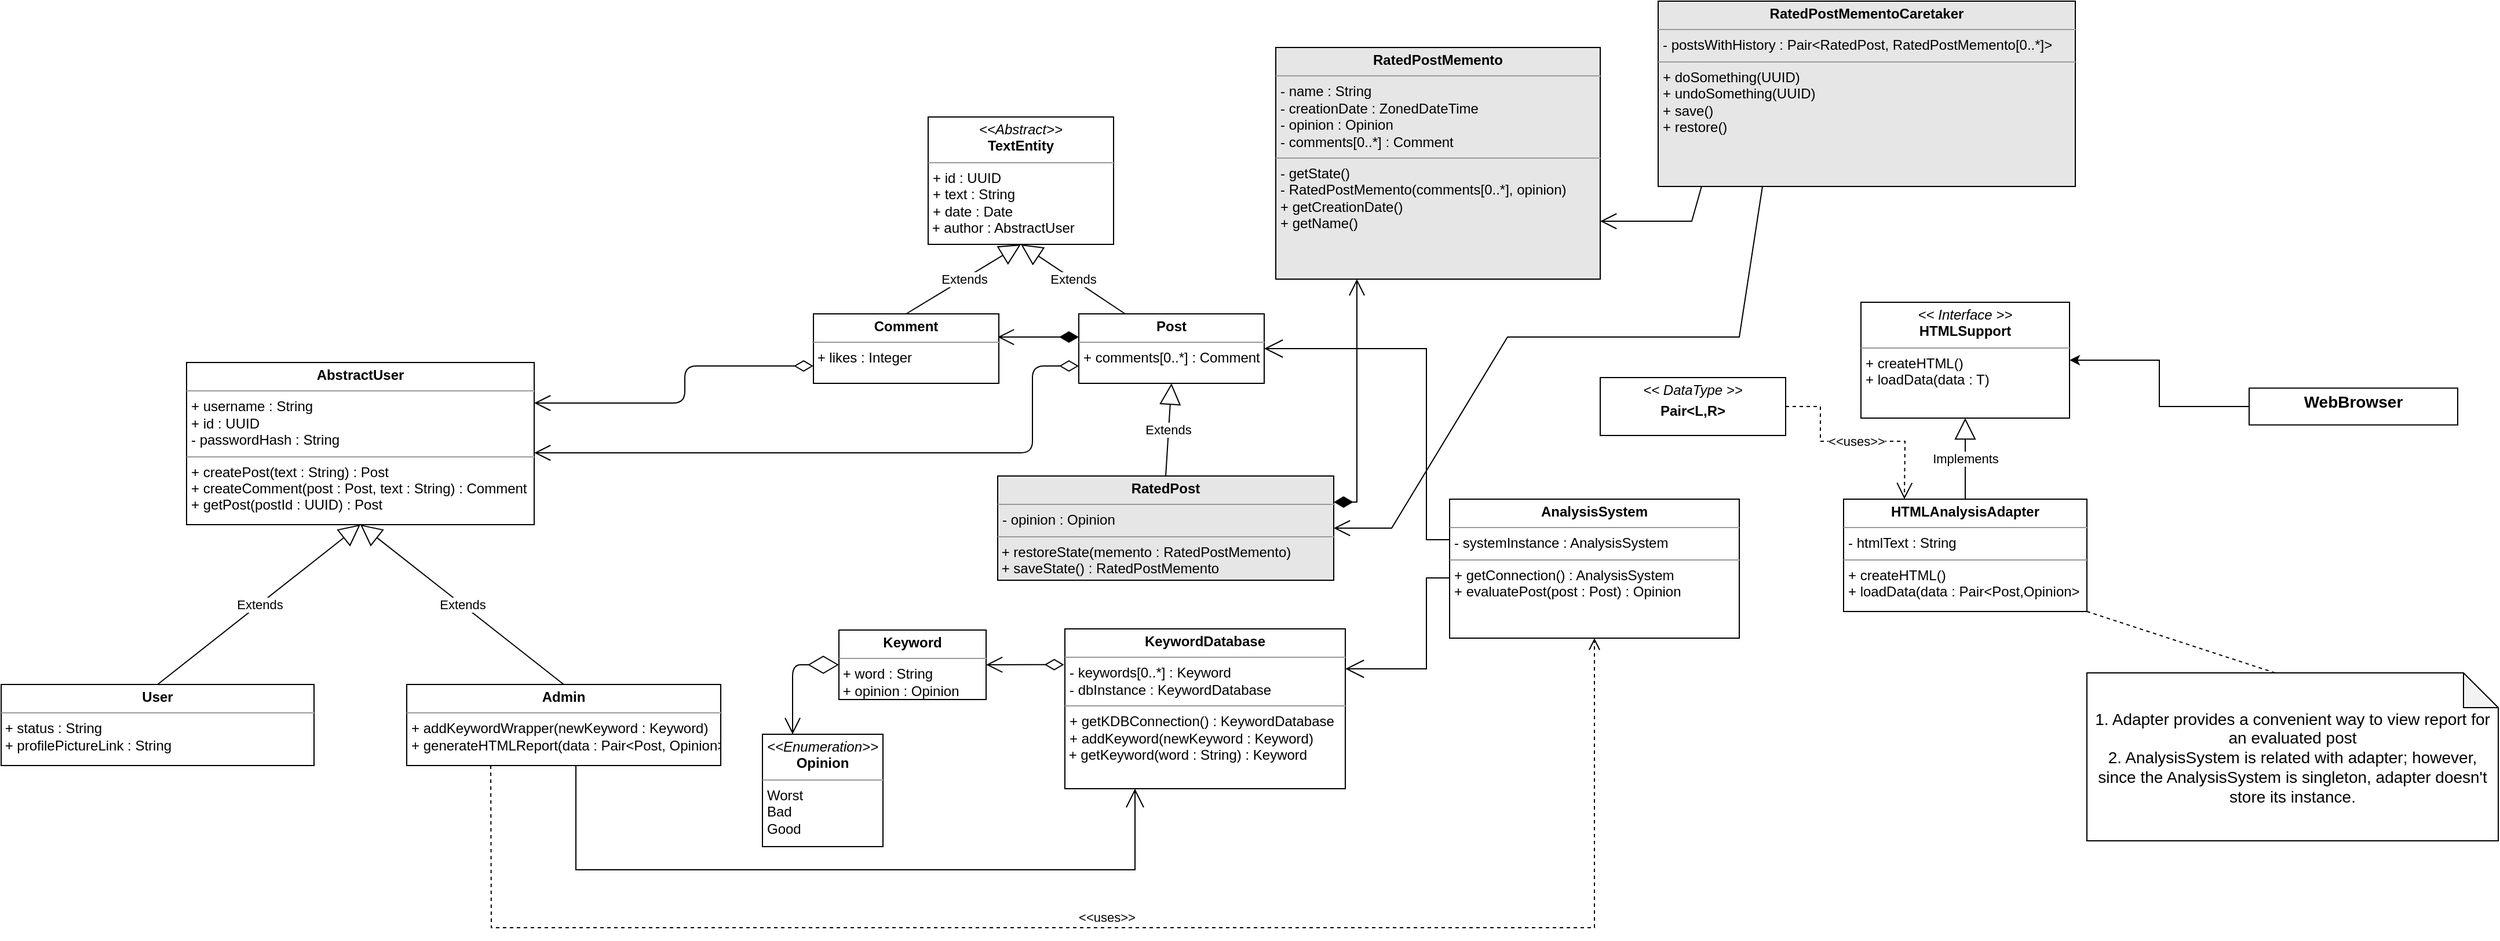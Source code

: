 <mxfile version="15.8.3" type="device"><diagram id="lrZuK3J6a_ZdkQXVieFF" name="Page-1"><mxGraphModel dx="2110" dy="989" grid="1" gridSize="10" guides="1" tooltips="1" connect="1" arrows="1" fold="1" page="0" pageScale="1" pageWidth="850" pageHeight="1100" math="0" shadow="0"><root><mxCell id="0"/><mxCell id="1" parent="0"/><mxCell id="2" value="&lt;p style=&quot;margin: 0px ; margin-top: 4px ; text-align: center&quot;&gt;&lt;b&gt;Comment&lt;/b&gt;&lt;/p&gt;&lt;hr size=&quot;1&quot;&gt;&amp;nbsp;+ likes : Integer" style="verticalAlign=top;align=left;overflow=fill;fontSize=12;fontFamily=Helvetica;html=1;hachureGap=4;pointerEvents=0;" parent="1" vertex="1"><mxGeometry x="271" y="70" width="160" height="60" as="geometry"/></mxCell><mxCell id="3" value="&lt;p style=&quot;margin: 0px ; margin-top: 4px ; text-align: center&quot;&gt;&lt;b&gt;Post&lt;/b&gt;&lt;/p&gt;&lt;hr size=&quot;1&quot;&gt;&lt;p style=&quot;margin: 0px ; margin-left: 4px&quot;&gt;+ comments[0..*] : Comment&lt;br&gt;&lt;/p&gt;" style="verticalAlign=top;align=left;overflow=fill;fontSize=12;fontFamily=Helvetica;html=1;hachureGap=4;pointerEvents=0;" parent="1" vertex="1"><mxGeometry x="500" y="70" width="160" height="60" as="geometry"/></mxCell><mxCell id="4" value="&lt;p style=&quot;margin: 0px ; margin-top: 4px ; text-align: center&quot;&gt;&lt;b&gt;User&lt;/b&gt;&lt;/p&gt;&lt;hr size=&quot;1&quot;&gt;&lt;div&gt;&amp;nbsp;+ status : String&lt;/div&gt;&lt;div&gt;&amp;nbsp;+ profilePictureLink : String&lt;br&gt;&lt;/div&gt;&lt;p style=&quot;margin: 0px ; margin-left: 4px&quot;&gt;&lt;br&gt;&lt;/p&gt;" style="verticalAlign=top;align=left;overflow=fill;fontSize=12;fontFamily=Helvetica;html=1;hachureGap=4;pointerEvents=0;" parent="1" vertex="1"><mxGeometry x="-430" y="390" width="270" height="70" as="geometry"/></mxCell><mxCell id="5" value="&lt;p style=&quot;margin: 0px ; margin-top: 4px ; text-align: center&quot;&gt;&lt;b&gt;KeywordDatabase&lt;/b&gt;&lt;br&gt;&lt;/p&gt;&lt;hr size=&quot;1&quot;&gt;&lt;p style=&quot;margin: 0px ; margin-left: 4px&quot;&gt;- keywords[0..*] : Keyword&lt;br&gt;&lt;/p&gt;&lt;p style=&quot;margin: 0px ; margin-left: 4px&quot;&gt;- dbInstance : KeywordDatabase&lt;br&gt;&lt;/p&gt;&lt;hr size=&quot;1&quot;&gt;&lt;p style=&quot;margin: 0px ; margin-left: 4px&quot;&gt;+ getKDBConnection() : KeywordDatabase&lt;br&gt;&lt;/p&gt;&lt;p style=&quot;margin: 0px ; margin-left: 4px&quot;&gt;+ addKeyword(newKeyword : Keyword)&lt;/p&gt;&lt;div&gt;&amp;nbsp;+ getKeyword(word : String) : Keyword&lt;br&gt;&lt;/div&gt;" style="verticalAlign=top;align=left;overflow=fill;fontSize=12;fontFamily=Helvetica;html=1;hachureGap=4;pointerEvents=0;" parent="1" vertex="1"><mxGeometry x="488" y="342" width="242" height="138" as="geometry"/></mxCell><mxCell id="6" value="&lt;p style=&quot;margin: 0px ; margin-top: 4px ; text-align: center&quot;&gt;&lt;b&gt;Keyword&lt;/b&gt;&lt;br&gt;&lt;/p&gt;&lt;hr size=&quot;1&quot;&gt;&lt;div&gt;&amp;nbsp;+ word : String&lt;br&gt;&lt;/div&gt;&lt;div&gt;&amp;nbsp;+ opinion : Opinion&lt;/div&gt;&lt;div&gt;&lt;br&gt;&lt;/div&gt;&lt;hr size=&quot;1&quot;&gt;" style="verticalAlign=top;align=left;overflow=fill;fontSize=12;fontFamily=Helvetica;html=1;hachureGap=4;pointerEvents=0;" parent="1" vertex="1"><mxGeometry x="293" y="343" width="127" height="60" as="geometry"/></mxCell><mxCell id="7" value="&lt;p style=&quot;margin: 0px ; margin-top: 4px ; text-align: center&quot;&gt;&lt;i&gt;&amp;lt;&amp;lt;Enumeration&amp;gt;&amp;gt;&lt;/i&gt;&lt;br&gt;&lt;b&gt;Opinion&lt;/b&gt;&lt;/p&gt;&lt;hr size=&quot;1&quot;&gt;&lt;p style=&quot;margin: 0px ; margin-left: 4px&quot;&gt;Worst&lt;br&gt;&lt;/p&gt;&lt;p style=&quot;margin: 0px ; margin-left: 4px&quot;&gt;Bad&lt;br&gt;Good&lt;/p&gt;" style="verticalAlign=top;align=left;overflow=fill;fontSize=12;fontFamily=Helvetica;html=1;hachureGap=4;pointerEvents=0;" parent="1" vertex="1"><mxGeometry x="227" y="433" width="104" height="97" as="geometry"/></mxCell><mxCell id="8" value="" style="endArrow=diamondThin;endFill=0;endSize=24;html=1;sourcePerimeterSpacing=8;targetPerimeterSpacing=8;exitX=0.25;exitY=0;exitDx=0;exitDy=0;entryX=0;entryY=0.5;entryDx=0;entryDy=0;" parent="1" source="7" target="6" edge="1"><mxGeometry width="160" relative="1" as="geometry"><mxPoint x="127" y="413" as="sourcePoint"/><mxPoint x="293" y="393" as="targetPoint"/><Array as="points"><mxPoint x="253" y="373"/></Array></mxGeometry></mxCell><mxCell id="9" style="edgeStyle=orthogonalEdgeStyle;rounded=0;orthogonalLoop=1;jettySize=auto;html=1;exitX=0;exitY=0.25;exitDx=0;exitDy=0;endArrow=open;startSize=14;endSize=14;sourcePerimeterSpacing=8;targetPerimeterSpacing=8;entryX=1;entryY=0.5;entryDx=0;entryDy=0;" parent="1" source="11" target="3" edge="1"><mxGeometry relative="1" as="geometry"><Array as="points"><mxPoint x="820" y="265"/><mxPoint x="800" y="265"/><mxPoint x="800" y="100"/></Array><mxPoint x="670" y="230" as="targetPoint"/></mxGeometry></mxCell><mxCell id="11" value="&lt;p style=&quot;margin: 0px ; margin-top: 4px ; text-align: center&quot;&gt;&lt;b&gt;AnalysisSystem&lt;/b&gt;&lt;/p&gt;&lt;hr size=&quot;1&quot;&gt;&lt;p style=&quot;margin: 0px ; margin-left: 4px&quot;&gt;- systemInstance : AnalysisSystem&lt;br&gt;&lt;/p&gt;&lt;hr size=&quot;1&quot;&gt;&lt;p style=&quot;margin: 0px ; margin-left: 4px&quot;&gt;+ getConnection() : AnalysisSystem&lt;br&gt;&lt;/p&gt;&lt;p style=&quot;margin: 0px ; margin-left: 4px&quot;&gt;+ evaluatePost(post : Post) : Opinion&lt;/p&gt;" style="verticalAlign=top;align=left;overflow=fill;fontSize=12;fontFamily=Helvetica;html=1;hachureGap=4;pointerEvents=0;" parent="1" vertex="1"><mxGeometry x="820" y="230" width="250" height="120" as="geometry"/></mxCell><mxCell id="12" value="" style="endArrow=open;endFill=1;endSize=12;html=1;sourcePerimeterSpacing=8;targetPerimeterSpacing=8;" parent="1" edge="1"><mxGeometry width="160" relative="1" as="geometry"><mxPoint x="253" y="423" as="sourcePoint"/><mxPoint x="253" y="433" as="targetPoint"/></mxGeometry></mxCell><mxCell id="13" style="edgeStyle=orthogonalEdgeStyle;rounded=0;orthogonalLoop=1;jettySize=auto;html=1;exitX=0;exitY=0.75;exitDx=0;exitDy=0;endArrow=open;startSize=14;endSize=14;sourcePerimeterSpacing=8;targetPerimeterSpacing=8;entryX=1;entryY=0.25;entryDx=0;entryDy=0;" parent="1" source="11" target="5" edge="1"><mxGeometry relative="1" as="geometry"><mxPoint x="710" y="400" as="targetPoint"/><mxPoint x="480" y="77.5" as="sourcePoint"/><Array as="points"><mxPoint x="800" y="298"/><mxPoint x="800" y="377"/></Array></mxGeometry></mxCell><mxCell id="14" value="&lt;p style=&quot;margin: 0px ; margin-top: 4px ; text-align: center&quot;&gt;&lt;i&gt;&amp;lt;&amp;lt;Abstract&amp;gt;&amp;gt;&lt;/i&gt;&lt;b&gt;&lt;br&gt;TextEntity&lt;/b&gt;&lt;br&gt;&lt;/p&gt;&lt;hr size=&quot;1&quot;&gt;&lt;p style=&quot;margin: 0px ; margin-left: 4px&quot;&gt;+ id : UUID&lt;/p&gt;&lt;p style=&quot;margin: 0px ; margin-left: 4px&quot;&gt;+ text : String&lt;br&gt;+ date : Date&lt;/p&gt;&amp;nbsp;+ author : AbstractUser" style="verticalAlign=top;align=left;overflow=fill;fontSize=12;fontFamily=Helvetica;html=1;hachureGap=4;pointerEvents=0;" parent="1" vertex="1"><mxGeometry x="370" y="-100" width="160" height="110" as="geometry"/></mxCell><mxCell id="15" value="" style="endArrow=open;html=1;endSize=12;startArrow=diamondThin;startSize=14;startFill=0;edgeStyle=orthogonalEdgeStyle;align=left;verticalAlign=bottom;sourcePerimeterSpacing=8;targetPerimeterSpacing=8;entryX=1;entryY=0.25;entryDx=0;entryDy=0;exitX=0;exitY=0.75;exitDx=0;exitDy=0;" parent="1" source="2" target="18" edge="1"><mxGeometry x="-1" y="3" relative="1" as="geometry"><mxPoint x="230" y="80" as="sourcePoint"/><mxPoint x="210" y="180" as="targetPoint"/><Array as="points"><mxPoint x="160" y="115"/><mxPoint x="160" y="147"/></Array></mxGeometry></mxCell><mxCell id="16" value="Extends" style="endArrow=block;endSize=16;endFill=0;html=1;sourcePerimeterSpacing=8;targetPerimeterSpacing=8;exitX=0.5;exitY=0;exitDx=0;exitDy=0;entryX=0.5;entryY=1;entryDx=0;entryDy=0;" parent="1" source="2" target="14" edge="1"><mxGeometry width="160" relative="1" as="geometry"><mxPoint x="530" y="270" as="sourcePoint"/><mxPoint x="380" y="120" as="targetPoint"/></mxGeometry></mxCell><mxCell id="17" value="Extends" style="endArrow=block;endSize=16;endFill=0;html=1;sourcePerimeterSpacing=8;targetPerimeterSpacing=8;exitX=0.25;exitY=0;exitDx=0;exitDy=0;entryX=0.5;entryY=1;entryDx=0;entryDy=0;" parent="1" source="3" target="14" edge="1"><mxGeometry width="160" relative="1" as="geometry"><mxPoint x="500" y="110" as="sourcePoint"/><mxPoint x="660" y="110" as="targetPoint"/></mxGeometry></mxCell><mxCell id="18" value="&lt;p style=&quot;margin: 0px ; margin-top: 4px ; text-align: center&quot;&gt;&lt;b&gt;AbstractUser&lt;/b&gt;&lt;/p&gt;&lt;hr size=&quot;1&quot;&gt;&lt;p style=&quot;margin: 0px ; margin-left: 4px&quot;&gt;+ username : String&lt;/p&gt;&lt;p style=&quot;margin: 0px ; margin-left: 4px&quot;&gt;+ id : UUID&lt;br&gt;&lt;/p&gt;&lt;p style=&quot;margin: 0px ; margin-left: 4px&quot;&gt;- passwordHash : String&lt;/p&gt;&lt;hr size=&quot;1&quot;&gt;&lt;p style=&quot;margin: 0px ; margin-left: 4px&quot;&gt;+ createPost(text : String) : Post&lt;/p&gt;&lt;p style=&quot;margin: 0px ; margin-left: 4px&quot;&gt;+ createComment(post : Post, text : String) : Comment&lt;br&gt;&lt;/p&gt;&lt;p style=&quot;margin: 0px ; margin-left: 4px&quot;&gt;+ getPost(postId : UUID) : Post&lt;br&gt;&lt;/p&gt;&lt;p style=&quot;margin: 0px ; margin-left: 4px&quot;&gt;&lt;br&gt;&lt;/p&gt;" style="verticalAlign=top;align=left;overflow=fill;fontSize=12;fontFamily=Helvetica;html=1;hachureGap=4;pointerEvents=0;" parent="1" vertex="1"><mxGeometry x="-270" y="112" width="300" height="140" as="geometry"/></mxCell><mxCell id="19" style="edgeStyle=orthogonalEdgeStyle;rounded=0;orthogonalLoop=1;jettySize=auto;html=1;exitX=0.5;exitY=1;exitDx=0;exitDy=0;entryX=0.25;entryY=1;entryDx=0;entryDy=0;endArrow=open;startSize=14;endSize=14;sourcePerimeterSpacing=8;targetPerimeterSpacing=8;strokeColor=#000000;" parent="1" source="24" target="5" edge="1"><mxGeometry relative="1" as="geometry"><Array as="points"><mxPoint x="66" y="550"/><mxPoint x="549" y="550"/></Array><mxPoint x="110" y="490" as="sourcePoint"/></mxGeometry></mxCell><mxCell id="20" value="Extends" style="endArrow=block;endSize=16;endFill=0;html=1;sourcePerimeterSpacing=8;targetPerimeterSpacing=8;strokeColor=#000000;entryX=0.5;entryY=1;entryDx=0;entryDy=0;exitX=0.5;exitY=0;exitDx=0;exitDy=0;" parent="1" source="4" target="18" edge="1"><mxGeometry width="160" relative="1" as="geometry"><mxPoint x="-285" y="300" as="sourcePoint"/><mxPoint x="-125" y="300" as="targetPoint"/></mxGeometry></mxCell><mxCell id="21" value="Extends" style="endArrow=block;endSize=16;endFill=0;html=1;sourcePerimeterSpacing=8;targetPerimeterSpacing=8;strokeColor=#000000;entryX=0.5;entryY=1;entryDx=0;entryDy=0;exitX=0.5;exitY=0;exitDx=0;exitDy=0;" parent="1" source="24" target="18" edge="1"><mxGeometry width="160" relative="1" as="geometry"><mxPoint x="50" y="390" as="sourcePoint"/><mxPoint x="-80" y="280" as="targetPoint"/></mxGeometry></mxCell><mxCell id="22" value="" style="endArrow=open;html=1;endSize=12;startArrow=diamondThin;startSize=14;startFill=0;edgeStyle=orthogonalEdgeStyle;align=left;verticalAlign=bottom;sourcePerimeterSpacing=8;targetPerimeterSpacing=8;strokeColor=#000000;exitX=0;exitY=0.75;exitDx=0;exitDy=0;" parent="1" source="3" edge="1"><mxGeometry x="-1" y="3" relative="1" as="geometry"><mxPoint x="420" y="320" as="sourcePoint"/><mxPoint x="30" y="190" as="targetPoint"/><Array as="points"><mxPoint x="460" y="115"/><mxPoint x="460" y="190"/></Array></mxGeometry></mxCell><mxCell id="23" style="edgeStyle=orthogonalEdgeStyle;rounded=0;orthogonalLoop=1;jettySize=auto;html=1;exitX=0.5;exitY=1;exitDx=0;exitDy=0;" parent="1" source="4" target="4" edge="1"><mxGeometry relative="1" as="geometry"/></mxCell><mxCell id="24" value="&lt;p style=&quot;margin: 0px ; margin-top: 4px ; text-align: center&quot;&gt;&lt;b&gt;Admin&lt;/b&gt;&lt;/p&gt;&lt;hr size=&quot;1&quot;&gt;&lt;p style=&quot;margin: 0px ; margin-left: 4px&quot;&gt;+ addKeywordWrapper(newKeyword : Keyword)&lt;br&gt;+ generateHTMLReport(data : Pair&amp;lt;Post, Opinion&amp;gt;)&lt;/p&gt;" style="verticalAlign=top;align=left;overflow=fill;fontSize=12;fontFamily=Helvetica;html=1;" parent="1" vertex="1"><mxGeometry x="-80" y="390" width="271" height="70" as="geometry"/></mxCell><mxCell id="25" value="" style="endArrow=open;html=1;endSize=12;startArrow=diamondThin;startSize=14;startFill=0;edgeStyle=orthogonalEdgeStyle;align=left;verticalAlign=bottom;entryX=1;entryY=0.5;entryDx=0;entryDy=0;exitX=-0.003;exitY=0.224;exitDx=0;exitDy=0;exitPerimeter=0;" parent="1" source="5" target="6" edge="1"><mxGeometry x="-1" y="3" relative="1" as="geometry"><mxPoint x="480" y="373" as="sourcePoint"/><mxPoint x="418" y="380" as="targetPoint"/><Array as="points"><mxPoint x="470" y="373"/></Array></mxGeometry></mxCell><mxCell id="26" value="" style="endArrow=open;html=1;endSize=12;startArrow=diamondThin;startSize=14;startFill=1;edgeStyle=orthogonalEdgeStyle;align=left;verticalAlign=bottom;" parent="1" edge="1"><mxGeometry x="-1" y="3" relative="1" as="geometry"><mxPoint x="500" y="90.05" as="sourcePoint"/><mxPoint x="430" y="90" as="targetPoint"/><Array as="points"><mxPoint x="430" y="90.25"/></Array></mxGeometry></mxCell><mxCell id="27" value="&lt;p style=&quot;margin: 0px ; margin-top: 4px ; text-align: center&quot;&gt;&lt;i&gt;&amp;lt;&amp;lt; Interface &amp;gt;&amp;gt;&lt;/i&gt;&lt;b&gt;&lt;br&gt;HTMLSupport&lt;/b&gt;&lt;/p&gt;&lt;hr size=&quot;1&quot;&gt;&lt;p style=&quot;margin: 0px ; margin-left: 4px&quot;&gt;+ createHTML()&lt;br&gt;+ loadData(data : T)&lt;br&gt;&lt;br&gt;&lt;/p&gt;" style="verticalAlign=top;align=left;overflow=fill;fontSize=12;fontFamily=Helvetica;html=1;fillColor=#FFFFFF;" parent="1" vertex="1"><mxGeometry x="1175" y="60" width="180" height="100" as="geometry"/></mxCell><mxCell id="28" value="&lt;p style=&quot;margin: 0px ; margin-top: 4px ; text-align: center&quot;&gt;&lt;b&gt;HTMLAnalysisAdapter&lt;/b&gt;&lt;br&gt;&lt;/p&gt;&lt;hr size=&quot;1&quot;&gt;&lt;p style=&quot;margin: 0px ; margin-left: 4px&quot;&gt;- htmlText : String&lt;br&gt;&lt;/p&gt;&lt;hr size=&quot;1&quot;&gt;&lt;p style=&quot;margin: 0px ; margin-left: 4px&quot;&gt;+ createHTML()&lt;br&gt;+ loadData(data : Pair&amp;lt;Post,Opinion&amp;gt;&lt;br&gt;&lt;/p&gt;" style="verticalAlign=top;align=left;overflow=fill;fontSize=12;fontFamily=Helvetica;html=1;fillColor=#FFFFFF;" parent="1" vertex="1"><mxGeometry x="1160" y="230" width="210" height="97" as="geometry"/></mxCell><mxCell id="29" style="edgeStyle=orthogonalEdgeStyle;rounded=0;orthogonalLoop=1;jettySize=auto;html=1;exitX=0;exitY=0.5;exitDx=0;exitDy=0;entryX=1;entryY=0.5;entryDx=0;entryDy=0;fillColor=#FFFFFF;" parent="1" source="30" target="27" edge="1"><mxGeometry relative="1" as="geometry"/></mxCell><mxCell id="30" value="&lt;p style=&quot;margin: 0px ; margin-top: 4px ; text-align: center&quot;&gt;&lt;font style=&quot;font-size: 14px&quot;&gt;&lt;b&gt;WebBrowser&lt;/b&gt;&lt;/font&gt;&lt;/p&gt;" style="verticalAlign=top;align=left;overflow=fill;fontSize=12;fontFamily=Helvetica;html=1;fillColor=#FFFFFF;" parent="1" vertex="1"><mxGeometry x="1510" y="134.13" width="180" height="31.75" as="geometry"/></mxCell><mxCell id="31" value="Implements" style="endArrow=block;endSize=16;endFill=0;html=1;rounded=0;entryX=0.5;entryY=1;entryDx=0;entryDy=0;exitX=0.5;exitY=0;exitDx=0;exitDy=0;fillColor=#FFFFFF;" parent="1" source="28" target="27" edge="1"><mxGeometry width="160" relative="1" as="geometry"><mxPoint x="1390" y="260" as="sourcePoint"/><mxPoint x="1550" y="260" as="targetPoint"/></mxGeometry></mxCell><mxCell id="32" value="" style="endArrow=none;dashed=1;html=1;rounded=0;fontSize=14;entryX=1;entryY=1;entryDx=0;entryDy=0;exitX=0;exitY=0;exitDx=162.5;exitDy=0;exitPerimeter=0;fillColor=#FFFFFF;" parent="1" source="33" target="28" edge="1"><mxGeometry width="50" height="50" relative="1" as="geometry"><mxPoint x="1455" y="370" as="sourcePoint"/><mxPoint x="1190" y="250" as="targetPoint"/></mxGeometry></mxCell><mxCell id="33" value="&lt;font style=&quot;font-size: 14px&quot;&gt;1. Adapter provides a convenient way to view report for an evaluated post&lt;br&gt;2. AnalysisSystem is related with adapter; however, since the AnalysisSystem is singleton, adapter doesn't store its instance.&lt;/font&gt;" style="shape=note;whiteSpace=wrap;html=1;backgroundOutline=1;darkOpacity=0.05;fontSize=14;fillColor=#FFFFFF;" parent="1" vertex="1"><mxGeometry x="1370" y="380" width="355" height="145" as="geometry"/></mxCell><mxCell id="PJdB78cTSK0Ts2hWzfbG-34" value="&lt;p style=&quot;margin: 0px ; margin-top: 4px ; text-align: center&quot;&gt;&lt;i&gt;&amp;lt;&amp;lt; DataType &amp;gt;&amp;gt;&lt;br&gt;&lt;/i&gt;&lt;/p&gt;&lt;p style=&quot;margin: 0px ; margin-top: 4px ; text-align: center&quot;&gt;&lt;b&gt;Pair&amp;lt;L,R&amp;gt;&lt;/b&gt;&lt;/p&gt;&lt;p style=&quot;margin: 0px ; margin-top: 4px ; text-align: center&quot;&gt;&lt;b&gt;&lt;/b&gt;&lt;br&gt;&lt;/p&gt;&lt;hr size=&quot;1&quot;&gt;" style="verticalAlign=top;align=left;overflow=fill;fontSize=12;fontFamily=Helvetica;html=1;fillColor=#FFFFFF;" parent="1" vertex="1"><mxGeometry x="950" y="125.01" width="160" height="50" as="geometry"/></mxCell><mxCell id="APeh5NJPsBdgHiR85P-g-33" value="&lt;p style=&quot;margin: 0px ; margin-top: 4px ; text-align: center&quot;&gt;&lt;b&gt;RatedPostMemento&lt;/b&gt;&lt;br&gt;&lt;/p&gt;&lt;hr size=&quot;1&quot;&gt;&lt;p style=&quot;margin: 0px ; margin-left: 4px&quot;&gt;- name : String&lt;/p&gt;&lt;p style=&quot;margin: 0px ; margin-left: 4px&quot;&gt;- creationDate : ZonedDateTime&lt;br&gt;&lt;/p&gt;&lt;p style=&quot;margin: 0px ; margin-left: 4px&quot;&gt;- opinion : Opinion&lt;/p&gt;&lt;p style=&quot;margin: 0px ; margin-left: 4px&quot;&gt;- comments[0..*] : Comment&lt;br&gt;&lt;/p&gt;&lt;hr size=&quot;1&quot;&gt;&lt;p style=&quot;margin: 0px ; margin-left: 4px&quot;&gt;- getState()&lt;/p&gt;&lt;p style=&quot;margin: 0px ; margin-left: 4px&quot;&gt;- RatedPostMemento(comments[0..*], opinion)&lt;br&gt;+ getCreationDate()&lt;/p&gt;&lt;p style=&quot;margin: 0px ; margin-left: 4px&quot;&gt;+ getName()&lt;br&gt;&lt;br&gt;&lt;/p&gt;" style="verticalAlign=top;align=left;overflow=fill;fontSize=12;fontFamily=Helvetica;html=1;fillColor=#E6E6E6;" parent="1" vertex="1"><mxGeometry x="670" y="-160" width="280" height="200" as="geometry"/></mxCell><mxCell id="APeh5NJPsBdgHiR85P-g-34" value="&lt;p style=&quot;margin: 0px ; margin-top: 4px ; text-align: center&quot;&gt;&lt;b&gt;RatedPost&lt;/b&gt;&lt;/p&gt;&lt;hr size=&quot;1&quot;&gt;&lt;p style=&quot;margin: 0px ; margin-left: 4px&quot;&gt;- opinion : Opinion&lt;br&gt;&lt;/p&gt;&lt;hr size=&quot;1&quot;&gt;&amp;nbsp;+ restoreState(memento : RatedPostMemento)&lt;br&gt;&amp;nbsp;+ saveState() : RatedPostMemento" style="verticalAlign=top;align=left;overflow=fill;fontSize=12;fontFamily=Helvetica;html=1;fillColor=#E6E6E6;" parent="1" vertex="1"><mxGeometry x="430" y="210" width="290" height="90" as="geometry"/></mxCell><mxCell id="APeh5NJPsBdgHiR85P-g-38" value="Extends" style="endArrow=block;endSize=16;endFill=0;html=1;sourcePerimeterSpacing=8;targetPerimeterSpacing=8;entryX=0.5;entryY=1;entryDx=0;entryDy=0;exitX=0.5;exitY=0;exitDx=0;exitDy=0;" parent="1" source="APeh5NJPsBdgHiR85P-g-34" target="3" edge="1"><mxGeometry width="160" relative="1" as="geometry"><mxPoint x="580" y="230" as="sourcePoint"/><mxPoint x="570" y="180.01" as="targetPoint"/></mxGeometry></mxCell><mxCell id="APeh5NJPsBdgHiR85P-g-43" value="" style="endArrow=open;html=1;endSize=12;startArrow=diamondThin;startSize=14;startFill=1;edgeStyle=orthogonalEdgeStyle;align=left;verticalAlign=bottom;rounded=0;entryX=0.25;entryY=1;entryDx=0;entryDy=0;exitX=1;exitY=0.25;exitDx=0;exitDy=0;" parent="1" source="APeh5NJPsBdgHiR85P-g-34" target="APeh5NJPsBdgHiR85P-g-33" edge="1"><mxGeometry x="-1" y="3" relative="1" as="geometry"><mxPoint x="725" y="210" as="sourcePoint"/><mxPoint x="750" y="50" as="targetPoint"/><Array as="points"><mxPoint x="740" y="233"/></Array></mxGeometry></mxCell><mxCell id="APeh5NJPsBdgHiR85P-g-47" value="&lt;p style=&quot;margin: 0px ; margin-top: 4px ; text-align: center&quot;&gt;&lt;b&gt;RatedPostMementoCaretaker&lt;/b&gt;&lt;br&gt;&lt;/p&gt;&lt;hr size=&quot;1&quot;&gt;&lt;p style=&quot;margin: 0px ; margin-left: 4px&quot;&gt;- postsWithHistory : Pair&amp;lt;RatedPost, RatedPostMemento[0..*]&amp;gt;&lt;br&gt;&lt;/p&gt;&lt;hr size=&quot;1&quot;&gt;&lt;p style=&quot;margin: 0px ; margin-left: 4px&quot;&gt;+ doSomething(UUID)&lt;/p&gt;&lt;p style=&quot;margin: 0px ; margin-left: 4px&quot;&gt;+ undoSomething(UUID)&lt;/p&gt;&lt;p style=&quot;margin: 0px ; margin-left: 4px&quot;&gt;+ save()&lt;/p&gt;&lt;p style=&quot;margin: 0px ; margin-left: 4px&quot;&gt;+ restore()&lt;br&gt;&lt;/p&gt;" style="verticalAlign=top;align=left;overflow=fill;fontSize=12;fontFamily=Helvetica;html=1;fillColor=#E6E6E6;" parent="1" vertex="1"><mxGeometry x="1000" y="-200" width="360" height="160" as="geometry"/></mxCell><mxCell id="APeh5NJPsBdgHiR85P-g-49" value="" style="endArrow=open;endFill=1;endSize=12;html=1;rounded=0;exitX=0.104;exitY=1;exitDx=0;exitDy=0;entryX=1;entryY=0.75;entryDx=0;entryDy=0;exitPerimeter=0;" parent="1" source="APeh5NJPsBdgHiR85P-g-47" target="APeh5NJPsBdgHiR85P-g-33" edge="1"><mxGeometry width="160" relative="1" as="geometry"><mxPoint x="1190" y="-20" as="sourcePoint"/><mxPoint x="1040" y="30" as="targetPoint"/><Array as="points"><mxPoint x="1029" y="-10"/><mxPoint x="970" y="-10"/></Array></mxGeometry></mxCell><mxCell id="APeh5NJPsBdgHiR85P-g-51" value="" style="endArrow=open;endFill=1;endSize=12;html=1;rounded=0;exitX=0.25;exitY=1;exitDx=0;exitDy=0;entryX=1;entryY=0.5;entryDx=0;entryDy=0;" parent="1" source="APeh5NJPsBdgHiR85P-g-47" target="APeh5NJPsBdgHiR85P-g-34" edge="1"><mxGeometry width="160" relative="1" as="geometry"><mxPoint x="1031.12" y="20" as="sourcePoint"/><mxPoint x="750" y="260" as="targetPoint"/><Array as="points"><mxPoint x="1070" y="90"/><mxPoint x="870" y="90"/><mxPoint x="770" y="255"/></Array></mxGeometry></mxCell><mxCell id="OQcTg0zprh0zWQoXqsY--34" value="&amp;lt;&amp;lt;uses&amp;gt;&amp;gt;" style="html=1;verticalAlign=bottom;endArrow=open;dashed=1;endSize=8;rounded=0;exitX=0.25;exitY=1;exitDx=0;exitDy=0;entryX=0.5;entryY=1;entryDx=0;entryDy=0;" edge="1" parent="1"><mxGeometry relative="1" as="geometry"><mxPoint x="-7.5" y="460" as="sourcePoint"/><mxPoint x="945" y="350" as="targetPoint"/><Array as="points"><mxPoint x="-7" y="600"/><mxPoint x="945" y="600"/></Array></mxGeometry></mxCell><mxCell id="OQcTg0zprh0zWQoXqsY--36" value="&amp;lt;&amp;lt;uses&amp;gt;&amp;gt;" style="endArrow=open;endSize=12;dashed=1;html=1;rounded=0;exitX=1;exitY=0.5;exitDx=0;exitDy=0;entryX=0.25;entryY=0;entryDx=0;entryDy=0;" edge="1" parent="1" source="PJdB78cTSK0Ts2hWzfbG-34" target="28"><mxGeometry width="160" relative="1" as="geometry"><mxPoint x="1060" y="210" as="sourcePoint"/><mxPoint x="1220" y="210" as="targetPoint"/><Array as="points"><mxPoint x="1140" y="150"/><mxPoint x="1140" y="180"/><mxPoint x="1213" y="180"/></Array></mxGeometry></mxCell></root></mxGraphModel></diagram></mxfile>